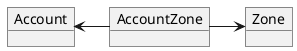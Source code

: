 @startuml

object Account
object AccountZone
object Zone

Account <-right- AccountZone
AccountZone -right-> Zone

@enduml